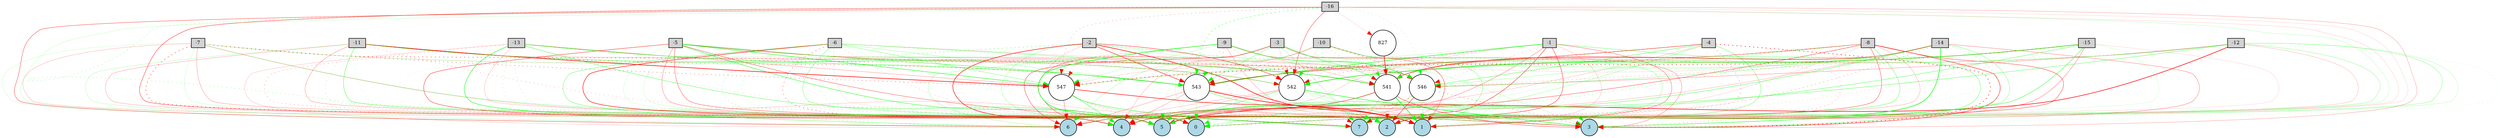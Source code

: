 digraph {
	node [fontsize=9 height=0.2 shape=circle width=0.2]
	-1 [fillcolor=lightgray shape=box style=filled]
	-2 [fillcolor=lightgray shape=box style=filled]
	-3 [fillcolor=lightgray shape=box style=filled]
	-4 [fillcolor=lightgray shape=box style=filled]
	-5 [fillcolor=lightgray shape=box style=filled]
	-6 [fillcolor=lightgray shape=box style=filled]
	-7 [fillcolor=lightgray shape=box style=filled]
	-8 [fillcolor=lightgray shape=box style=filled]
	-9 [fillcolor=lightgray shape=box style=filled]
	-10 [fillcolor=lightgray shape=box style=filled]
	-11 [fillcolor=lightgray shape=box style=filled]
	-12 [fillcolor=lightgray shape=box style=filled]
	-13 [fillcolor=lightgray shape=box style=filled]
	-14 [fillcolor=lightgray shape=box style=filled]
	-15 [fillcolor=lightgray shape=box style=filled]
	-16 [fillcolor=lightgray shape=box style=filled]
	0 [fillcolor=lightblue style=filled]
	1 [fillcolor=lightblue style=filled]
	2 [fillcolor=lightblue style=filled]
	3 [fillcolor=lightblue style=filled]
	4 [fillcolor=lightblue style=filled]
	5 [fillcolor=lightblue style=filled]
	6 [fillcolor=lightblue style=filled]
	7 [fillcolor=lightblue style=filled]
	546 [fillcolor=white style=filled]
	547 [fillcolor=white style=filled]
	827 [fillcolor=white style=filled]
	541 [fillcolor=white style=filled]
	542 [fillcolor=white style=filled]
	543 [fillcolor=white style=filled]
	-1 -> 541 [color=green penwidth=0.2671119677492837 style=dotted]
	-1 -> 542 [color=red penwidth=0.44933456110818026 style=dotted]
	-1 -> 543 [color=green penwidth=0.8659445679528579 style=solid]
	-1 -> 546 [color=red penwidth=0.22412924489958955 style=dotted]
	-1 -> 547 [color=green penwidth=0.1969687967311636 style=solid]
	-2 -> 541 [color=green penwidth=0.19351742886036566 style=solid]
	-2 -> 542 [color=red penwidth=0.6234080895711359 style=solid]
	-2 -> 543 [color=red penwidth=0.7453619070205489 style=solid]
	-2 -> 546 [color=green penwidth=0.42599337555669725 style=dotted]
	-2 -> 547 [color=red penwidth=0.15806999212518413 style=dotted]
	-3 -> 541 [color=green penwidth=0.48980336067885166 style=solid]
	-3 -> 542 [color=red penwidth=0.14217481715380825 style=solid]
	-3 -> 543 [color=green penwidth=0.3326173575890511 style=solid]
	-3 -> 546 [color=green penwidth=0.23674575287228 style=solid]
	-3 -> 547 [color=green penwidth=0.10928621250053916 style=dotted]
	-4 -> 541 [color=green penwidth=0.3497425653776651 style=dotted]
	-4 -> 542 [color=red penwidth=0.10887886160018168 style=dotted]
	-4 -> 543 [color=red penwidth=0.6357409141745934 style=solid]
	-4 -> 546 [color=green penwidth=0.5090824488104724 style=solid]
	-4 -> 547 [color=green penwidth=0.2346068336654846 style=dotted]
	-5 -> 541 [color=red penwidth=0.2286895915714919 style=solid]
	-5 -> 542 [color=red penwidth=0.16283420388182013 style=solid]
	-5 -> 543 [color=green penwidth=0.5969762098016675 style=solid]
	-5 -> 546 [color=red penwidth=0.28913053241207665 style=solid]
	-5 -> 547 [color=green penwidth=0.7676288083281716 style=solid]
	-6 -> 541 [color=green penwidth=0.42292120432686564 style=solid]
	-6 -> 542 [color=green penwidth=0.20497549073606453 style=dotted]
	-6 -> 543 [color=green penwidth=0.25943422834882435 style=solid]
	-6 -> 546 [color=red penwidth=0.16133858995939904 style=solid]
	-6 -> 547 [color=green penwidth=0.3583095061563637 style=solid]
	-7 -> 541 [color=red penwidth=0.14583978708122752 style=solid]
	-7 -> 542 [color=green penwidth=0.1843511623581749 style=solid]
	-7 -> 543 [color=green penwidth=0.2772773578697685 style=dotted]
	-7 -> 546 [color=red penwidth=0.6519472805041829 style=dotted]
	-7 -> 547 [color=red penwidth=0.4676516926189297 style=dotted]
	-8 -> 541 [color=red penwidth=0.4494552216055674 style=solid]
	-8 -> 542 [color=red penwidth=0.14958438690269663 style=solid]
	-8 -> 543 [color=red penwidth=0.20984499657931804 style=dotted]
	-8 -> 546 [color=green penwidth=0.2721435271976551 style=solid]
	-8 -> 547 [color=green penwidth=0.5410113989427389 style=dotted]
	-9 -> 541 [color=red penwidth=0.2221835270027544 style=solid]
	-9 -> 542 [color=red penwidth=0.2857407517116427 style=dotted]
	-9 -> 543 [color=green penwidth=0.3982087528259972 style=dotted]
	-9 -> 546 [color=green penwidth=0.7361529755547247 style=solid]
	-9 -> 547 [color=green penwidth=0.19139166721507378 style=solid]
	-10 -> 541 [color=red penwidth=0.2443518250355038 style=dotted]
	-10 -> 542 [color=green penwidth=0.19270597724979252 style=solid]
	-10 -> 543 [color=red penwidth=0.12425522501257397 style=solid]
	-10 -> 546 [color=red penwidth=0.5365535761944924 style=dotted]
	-10 -> 547 [color=red penwidth=0.15182076741018896 style=solid]
	-11 -> 541 [color=green penwidth=0.4475502056686598 style=solid]
	-11 -> 542 [color=green penwidth=0.3505299632232328 style=solid]
	-11 -> 543 [color=red penwidth=0.5284910054516827 style=dotted]
	-11 -> 546 [color=red penwidth=0.28318326456206167 style=solid]
	-11 -> 547 [color=red penwidth=1.0632433946383664 style=solid]
	-12 -> 541 [color=red penwidth=0.11498544856132858 style=dotted]
	-12 -> 542 [color=red penwidth=0.22158049996142581 style=solid]
	-12 -> 543 [color=green penwidth=0.4088382443822506 style=solid]
	-12 -> 546 [color=red penwidth=0.34222663735904524 style=solid]
	-12 -> 547 [color=green penwidth=0.1992907393597311 style=dotted]
	-13 -> 541 [color=red penwidth=0.16501284440254776 style=dotted]
	-13 -> 542 [color=red penwidth=0.3622447704641375 style=dotted]
	-13 -> 543 [color=green penwidth=0.5768530857975446 style=solid]
	-13 -> 546 [color=green penwidth=0.24127669104798186 style=solid]
	-13 -> 547 [color=red penwidth=0.29621698409629116 style=solid]
	-14 -> 541 [color=red penwidth=0.8227549063130409 style=solid]
	-14 -> 542 [color=green penwidth=0.2551036948390139 style=solid]
	-14 -> 543 [color=green penwidth=0.17386370871752815 style=solid]
	-14 -> 546 [color=green penwidth=0.33383832314379563 style=solid]
	-14 -> 547 [color=red penwidth=0.12923659424923642 style=solid]
	-15 -> 541 [color=green penwidth=0.2609914654862077 style=solid]
	-15 -> 542 [color=green penwidth=1.0186463785411286 style=solid]
	-15 -> 543 [color=red penwidth=0.18022127659599543 style=solid]
	-15 -> 546 [color=red penwidth=0.300854785221069 style=dotted]
	-15 -> 547 [color=red penwidth=0.8452306630172695 style=dotted]
	-16 -> 541 [color=green penwidth=0.14594836092897734 style=dotted]
	-16 -> 542 [color=red penwidth=0.5396619842189303 style=solid]
	-16 -> 543 [color=green penwidth=0.734299422290865 style=dotted]
	-16 -> 546 [color=green penwidth=0.25878541628039975 style=dotted]
	-16 -> 547 [color=red penwidth=0.3178245377220855 style=dotted]
	541 -> 0 [color=green penwidth=0.23562118264643162 style=solid]
	541 -> 1 [color=green penwidth=1.0174923854239073 style=solid]
	541 -> 2 [color=red penwidth=0.13180135506253798 style=dotted]
	541 -> 3 [color=red penwidth=0.5470080789603458 style=solid]
	541 -> 4 [color=red penwidth=0.3830174749474796 style=solid]
	541 -> 5 [color=red penwidth=0.5013569278557777 style=solid]
	541 -> 6 [color=red penwidth=0.15373589166815438 style=solid]
	541 -> 7 [color=green penwidth=0.43038208674762013 style=solid]
	542 -> 0 [color=green penwidth=0.1129961127637179 style=solid]
	542 -> 1 [color=green penwidth=0.27818469532093937 style=solid]
	542 -> 2 [color=green penwidth=0.16716836577512212 style=solid]
	542 -> 3 [color=green penwidth=0.8382706984389313 style=solid]
	542 -> 4 [color=red penwidth=0.25875015245608346 style=solid]
	542 -> 5 [color=green penwidth=0.4149099521237781 style=solid]
	542 -> 6 [color=red penwidth=0.22224406103840505 style=solid]
	542 -> 7 [color=red penwidth=0.10423222085007805 style=dotted]
	543 -> 0 [color=green penwidth=0.21869875203094674 style=solid]
	543 -> 1 [color=red penwidth=1.1389629376573733 style=solid]
	543 -> 2 [color=green penwidth=0.47093012648077337 style=solid]
	543 -> 3 [color=red penwidth=0.22310286366369136 style=solid]
	543 -> 4 [color=red penwidth=0.2735089052118461 style=solid]
	543 -> 5 [color=green penwidth=0.16096194986948825 style=dotted]
	543 -> 6 [color=red penwidth=0.27568633433622847 style=solid]
	543 -> 7 [color=red penwidth=0.1298108981536224 style=dotted]
	546 -> 0 [color=green penwidth=0.2989217185181515 style=dotted]
	546 -> 1 [color=green penwidth=0.1612995230116283 style=solid]
	546 -> 2 [color=red penwidth=0.6712412795632031 style=solid]
	546 -> 3 [color=red penwidth=0.46992699886304634 style=dotted]
	546 -> 4 [color=green penwidth=0.4696247315257046 style=dotted]
	546 -> 6 [color=green penwidth=0.35750865505957496 style=dotted]
	546 -> 7 [color=red penwidth=0.22617006327475087 style=solid]
	547 -> 0 [color=red penwidth=0.1637005798373004 style=solid]
	547 -> 1 [color=red penwidth=0.9319733700019658 style=solid]
	547 -> 2 [color=green penwidth=0.23142940200938922 style=dotted]
	547 -> 4 [color=green penwidth=0.5283795914398212 style=solid]
	547 -> 5 [color=green penwidth=0.4198414410147334 style=dotted]
	547 -> 6 [color=red penwidth=0.39553095092764234 style=solid]
	547 -> 7 [color=green penwidth=0.579330281907458 style=solid]
	-1 -> 0 [color=red penwidth=0.1395274160320672 style=dotted]
	-1 -> 1 [color=red penwidth=0.43029900165295154 style=solid]
	-1 -> 2 [color=red penwidth=0.6456986891611401 style=solid]
	-1 -> 3 [color=green penwidth=0.4127553744654061 style=solid]
	-1 -> 4 [color=red penwidth=0.344833543595913 style=solid]
	-1 -> 5 [color=red penwidth=0.6115840534333153 style=solid]
	-1 -> 6 [color=red penwidth=0.18289114141750573 style=solid]
	-1 -> 7 [color=red penwidth=0.19178486356809038 style=solid]
	-2 -> 0 [color=green penwidth=0.26261825797573357 style=solid]
	-2 -> 1 [color=red penwidth=1.0124463170296625 style=solid]
	-2 -> 2 [color=green penwidth=0.2008520640497722 style=dotted]
	-2 -> 3 [color=green penwidth=0.17745868282514154 style=solid]
	-2 -> 4 [color=green penwidth=0.23313381183842521 style=dotted]
	-2 -> 5 [color=red penwidth=0.9063372570666838 style=solid]
	-2 -> 6 [color=green penwidth=0.37666176692641984 style=dotted]
	-2 -> 7 [color=red penwidth=0.175319710759847 style=solid]
	-3 -> 0 [color=green penwidth=0.1669252828524876 style=solid]
	-3 -> 1 [color=green penwidth=0.14383105984459704 style=solid]
	-3 -> 2 [color=red penwidth=0.1631051465310448 style=dotted]
	-3 -> 3 [color=red penwidth=0.3408990107645109 style=solid]
	-3 -> 4 [color=red penwidth=0.24730755716275296 style=dotted]
	-3 -> 5 [color=red penwidth=0.49278718203234584 style=solid]
	-3 -> 6 [color=red penwidth=0.5599507657008778 style=solid]
	-3 -> 7 [color=green penwidth=0.2702394322691608 style=solid]
	-4 -> 0 [color=red penwidth=0.4671285399016003 style=dotted]
	-4 -> 1 [color=red penwidth=0.1602673163474302 style=dotted]
	-4 -> 2 [color=green penwidth=0.26275848667961854 style=solid]
	-4 -> 3 [color=red penwidth=0.9838315555739984 style=dotted]
	-4 -> 4 [color=green penwidth=0.10790009280985441 style=solid]
	-4 -> 5 [color=green penwidth=0.2659280431731216 style=dotted]
	-4 -> 6 [color=red penwidth=0.199485304925911 style=solid]
	-4 -> 7 [color=green penwidth=0.41857278688162736 style=solid]
	-5 -> 0 [color=green penwidth=0.13974976638668246 style=solid]
	-5 -> 1 [color=red penwidth=0.4760889222994742 style=solid]
	-5 -> 2 [color=red penwidth=0.3650974077869469 style=solid]
	-5 -> 3 [color=red penwidth=0.4756989186019758 style=solid]
	-5 -> 4 [color=red penwidth=0.5997611746441127 style=solid]
	-5 -> 5 [color=green penwidth=0.648347879366644 style=solid]
	-5 -> 6 [color=green penwidth=0.19173709256701765 style=dotted]
	-5 -> 7 [color=green penwidth=0.1588121116547048 style=solid]
	-6 -> 0 [color=red penwidth=0.5738096644673673 style=dotted]
	-6 -> 1 [color=red penwidth=0.10136021115934174 style=solid]
	-6 -> 2 [color=green penwidth=0.27530144137742296 style=dotted]
	-6 -> 3 [color=green penwidth=0.18441965702190005 style=dotted]
	-6 -> 4 [color=red penwidth=0.8741907939168521 style=solid]
	-6 -> 5 [color=red penwidth=0.23140429060001774 style=dotted]
	-6 -> 6 [color=green penwidth=0.4250881477313988 style=solid]
	-6 -> 7 [color=green penwidth=0.3845895632287043 style=solid]
	-7 -> 0 [color=red penwidth=0.7461387581181146 style=dotted]
	-7 -> 1 [color=red penwidth=0.30353330308579707 style=solid]
	-7 -> 2 [color=green penwidth=0.1600692464274875 style=solid]
	-7 -> 3 [color=green penwidth=0.33253155319660144 style=solid]
	-7 -> 4 [color=red penwidth=0.2155422096042994 style=solid]
	-7 -> 5 [color=red penwidth=0.20076600456667104 style=solid]
	-7 -> 6 [color=green penwidth=0.13392862821833357 style=solid]
	-7 -> 7 [color=green penwidth=0.14855679347757897 style=dotted]
	-8 -> 0 [color=green penwidth=0.4477797773945331 style=solid]
	-8 -> 1 [color=red penwidth=0.1356773785567983 style=solid]
	-8 -> 2 [color=red penwidth=0.5502681663837994 style=solid]
	-8 -> 3 [color=red penwidth=0.6974861046122302 style=solid]
	-8 -> 4 [color=green penwidth=0.3960650553331284 style=dotted]
	-8 -> 5 [color=red penwidth=0.5123732404684969 style=solid]
	-8 -> 6 [color=red penwidth=0.5176399165013386 style=solid]
	-8 -> 7 [color=red penwidth=0.23640853511693424 style=solid]
	-9 -> 0 [color=green penwidth=0.9093749858949273 style=solid]
	-9 -> 1 [color=red penwidth=0.4150506451950766 style=solid]
	-9 -> 2 [color=red penwidth=0.26455712659349606 style=solid]
	-9 -> 3 [color=green penwidth=0.15150776235464286 style=dotted]
	-9 -> 4 [color=red penwidth=0.10446383276626299 style=dotted]
	-9 -> 5 [color=red penwidth=0.1243842698283957 style=dotted]
	-9 -> 6 [color=green penwidth=0.2607650035426351 style=solid]
	-9 -> 7 [color=red penwidth=0.3234184897166381 style=dotted]
	-10 -> 0 [color=green penwidth=0.4306056776341384 style=dotted]
	-10 -> 1 [color=green penwidth=0.2893839401463317 style=solid]
	-10 -> 2 [color=green penwidth=0.38359360805846143 style=solid]
	-10 -> 3 [color=red penwidth=0.2901711942656743 style=dotted]
	-10 -> 4 [color=red penwidth=0.22248143217480298 style=solid]
	-10 -> 5 [color=green penwidth=0.28858540447645914 style=dotted]
	-10 -> 6 [color=green penwidth=0.23786552548740833 style=solid]
	-10 -> 7 [color=red penwidth=0.19415004431975244 style=solid]
	-11 -> 0 [color=red penwidth=0.307060957548573 style=solid]
	-11 -> 1 [color=green penwidth=0.17744868875298758 style=dotted]
	-11 -> 2 [color=green penwidth=0.5178918621514771 style=solid]
	-11 -> 3 [color=red penwidth=0.16968687912150282 style=dotted]
	-11 -> 4 [color=red penwidth=0.25894016096149336 style=solid]
	-11 -> 5 [color=red penwidth=0.135741318155863 style=dotted]
	-11 -> 6 [color=green penwidth=0.20803181080962507 style=solid]
	-11 -> 7 [color=green penwidth=0.3100550304927665 style=dotted]
	-12 -> 0 [color=red penwidth=0.1936929315816167 style=solid]
	-12 -> 1 [color=green penwidth=0.19027729194734372 style=solid]
	-12 -> 2 [color=green penwidth=0.32955337434539583 style=solid]
	-12 -> 3 [color=green penwidth=0.1788355959025375 style=dotted]
	-12 -> 5 [color=red penwidth=1.0323588864079407 style=solid]
	-12 -> 6 [color=green penwidth=0.47010186098184237 style=solid]
	-12 -> 7 [color=green penwidth=0.3083680535538238 style=solid]
	-13 -> 0 [color=green penwidth=0.7473852053762112 style=solid]
	-13 -> 1 [color=red penwidth=0.15599292344669607 style=dotted]
	-13 -> 2 [color=green penwidth=0.2535050515422199 style=dotted]
	-13 -> 3 [color=red penwidth=0.1372124542666941 style=dotted]
	-13 -> 4 [color=red penwidth=0.3254957878103 style=dotted]
	-13 -> 5 [color=green penwidth=0.47252085025247625 style=solid]
	-13 -> 6 [color=red penwidth=0.1838761948409074 style=solid]
	-13 -> 7 [color=red penwidth=0.20967409833511233 style=solid]
	-14 -> 1 [color=red penwidth=0.35917176926093375 style=dotted]
	-14 -> 2 [color=red penwidth=0.3672654389577097 style=solid]
	-14 -> 3 [color=green penwidth=0.35784734809726104 style=solid]
	-14 -> 4 [color=green penwidth=0.49626666645928763 style=solid]
	-14 -> 5 [color=green penwidth=0.42421057000111906 style=dotted]
	-14 -> 6 [color=red penwidth=0.22900661556693533 style=solid]
	-14 -> 7 [color=green penwidth=0.9733177195398255 style=solid]
	-15 -> 0 [color=green penwidth=0.1287580520854888 style=solid]
	-15 -> 1 [color=red penwidth=0.17969212793620262 style=dotted]
	-15 -> 2 [color=red penwidth=0.12196249544901706 style=solid]
	-15 -> 3 [color=green penwidth=0.5685628438239553 style=solid]
	-15 -> 4 [color=green penwidth=0.47003460248289597 style=solid]
	-15 -> 5 [color=red penwidth=0.3840230961008144 style=solid]
	-15 -> 7 [color=green penwidth=0.2148408313999992 style=dotted]
	-16 -> 0 [color=red penwidth=0.5894188083321426 style=solid]
	-16 -> 1 [color=red penwidth=0.12567074778600498 style=solid]
	-16 -> 2 [color=red penwidth=0.13814835065051445 style=solid]
	-16 -> 3 [color=red penwidth=0.2726012305712212 style=solid]
	-16 -> 4 [color=green penwidth=0.16140770472134114 style=solid]
	-16 -> 5 [color=green penwidth=0.3576952218988475 style=dotted]
	-16 -> 6 [color=red penwidth=0.5204210025163025 style=solid]
	-16 -> 7 [color=green penwidth=0.185243782901791 style=solid]
	-16 -> 827 [color=red penwidth=0.12570039601942015 style=solid]
	827 -> 541 [color=red penwidth=1.0515941373378195 style=solid]
}
